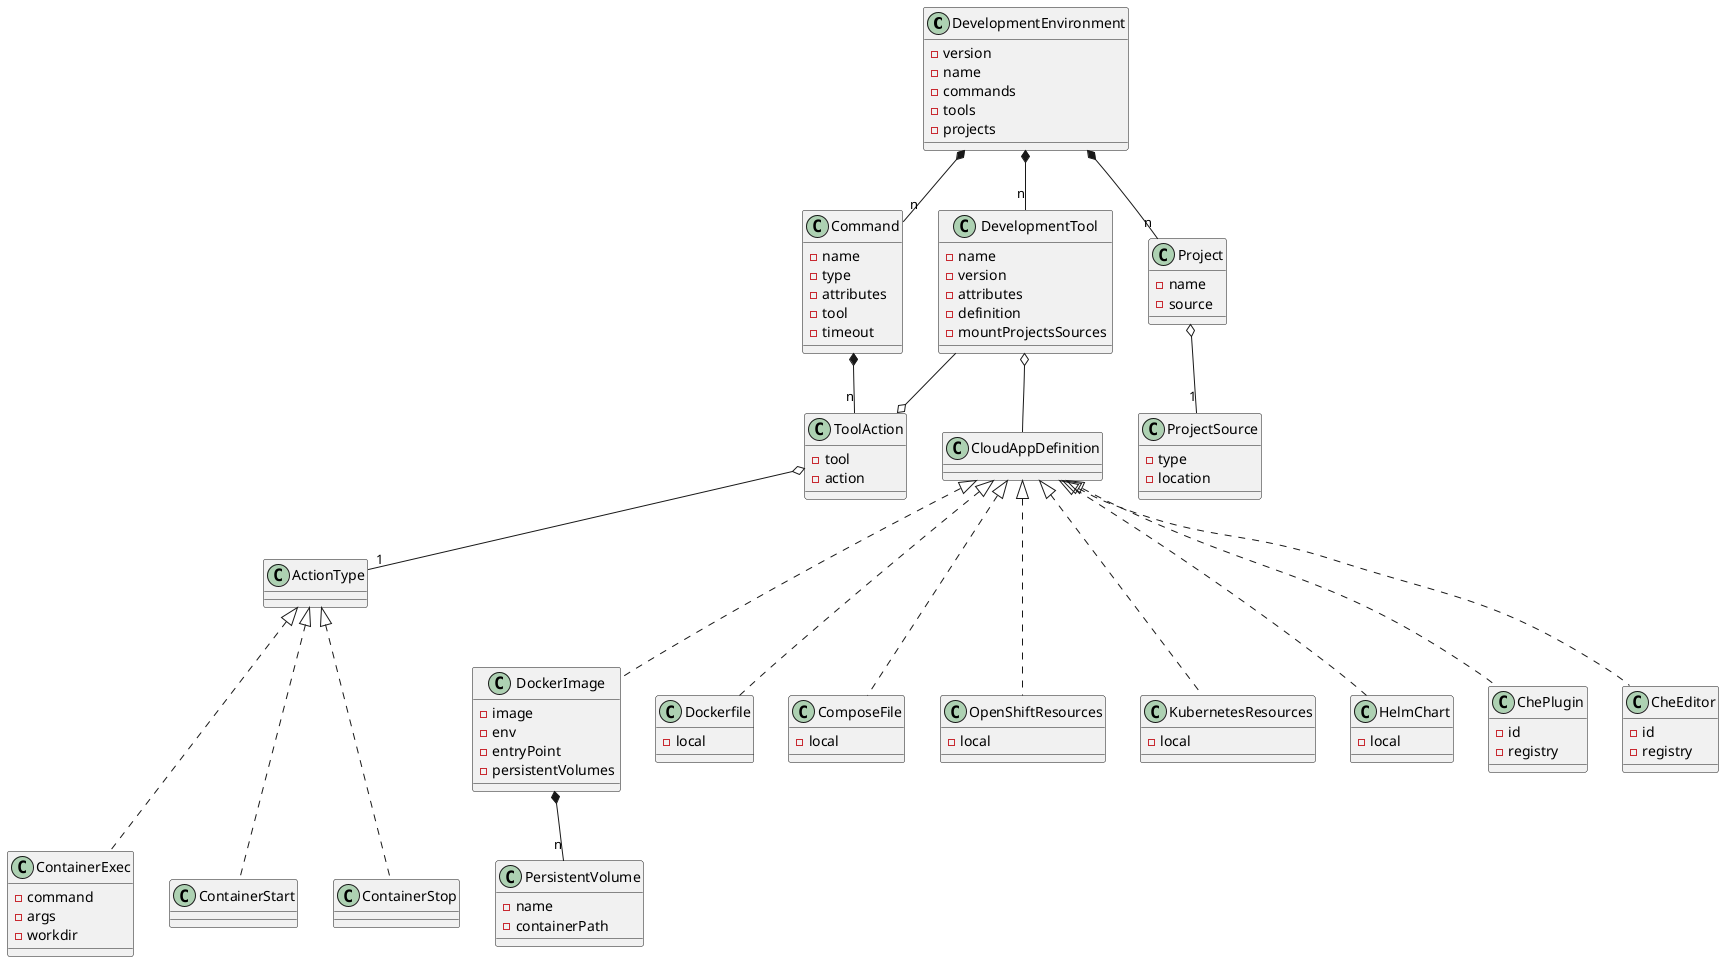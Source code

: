 @startuml devfile

class DevelopmentEnvironment {
  - version
  - name
  - commands
  - tools
  - projects
}

together {
  class DevelopmentTool
  class Command
  class Project
}

together {
  class ToolAction
  class CloudAppDefinition
}

DevelopmentEnvironment *-- "n" DevelopmentTool
DevelopmentEnvironment *-- "n" Command
DevelopmentEnvironment *-- "n" Project

class DevelopmentTool {
    - name
    - version
    - attributes
    - definition
    - mountProjectsSources
}

DevelopmentTool o-- CloudAppDefinition

CloudAppDefinition <|-.. DockerImage
CloudAppDefinition <|-.. Dockerfile
CloudAppDefinition <|-.. ComposeFile
CloudAppDefinition <|-.. OpenShiftResources
CloudAppDefinition <|-.. KubernetesResources
CloudAppDefinition <|-.. HelmChart
CloudAppDefinition <|-.. ChePlugin
CloudAppDefinition <|-.. CheEditor

class Command {
  - name
  - type
  - attributes
  - tool
  - timeout
}

Command *-- "n" ToolAction
ToolAction o-- DevelopmentTool

class ToolAction {
  - tool
  - action
}

ToolAction o-- "1" ActionType

ActionType <|-..ContainerExec
ActionType <|-..ContainerStart
ActionType <|-..ContainerStop

together {
  class ContainerExec
  class ContainerStart
  class ContainerStop
}

class ContainerExec {
  - command
  - args
  - workdir
}

class Project {
  - name
  - source
}

Project o-- "1" ProjectSource

class ProjectSource {
  - type
  - location
}

class DockerImage {
  - image
  - env
  - entryPoint
  - persistentVolumes
}

DockerImage *-- "n" PersistentVolume

class PersistentVolume {
  - name
  - containerPath
}

class ComposeFile {
  - local
}

class Dockerfile {
  - local
}

class OpenShiftResources {
  - local
}

class KubernetesResources {
  - local
}

class HelmChart {
  - local
}

class ChePlugin {
  - id
  - registry
}

class CheEditor {
  - id
  - registry
}

@enduml